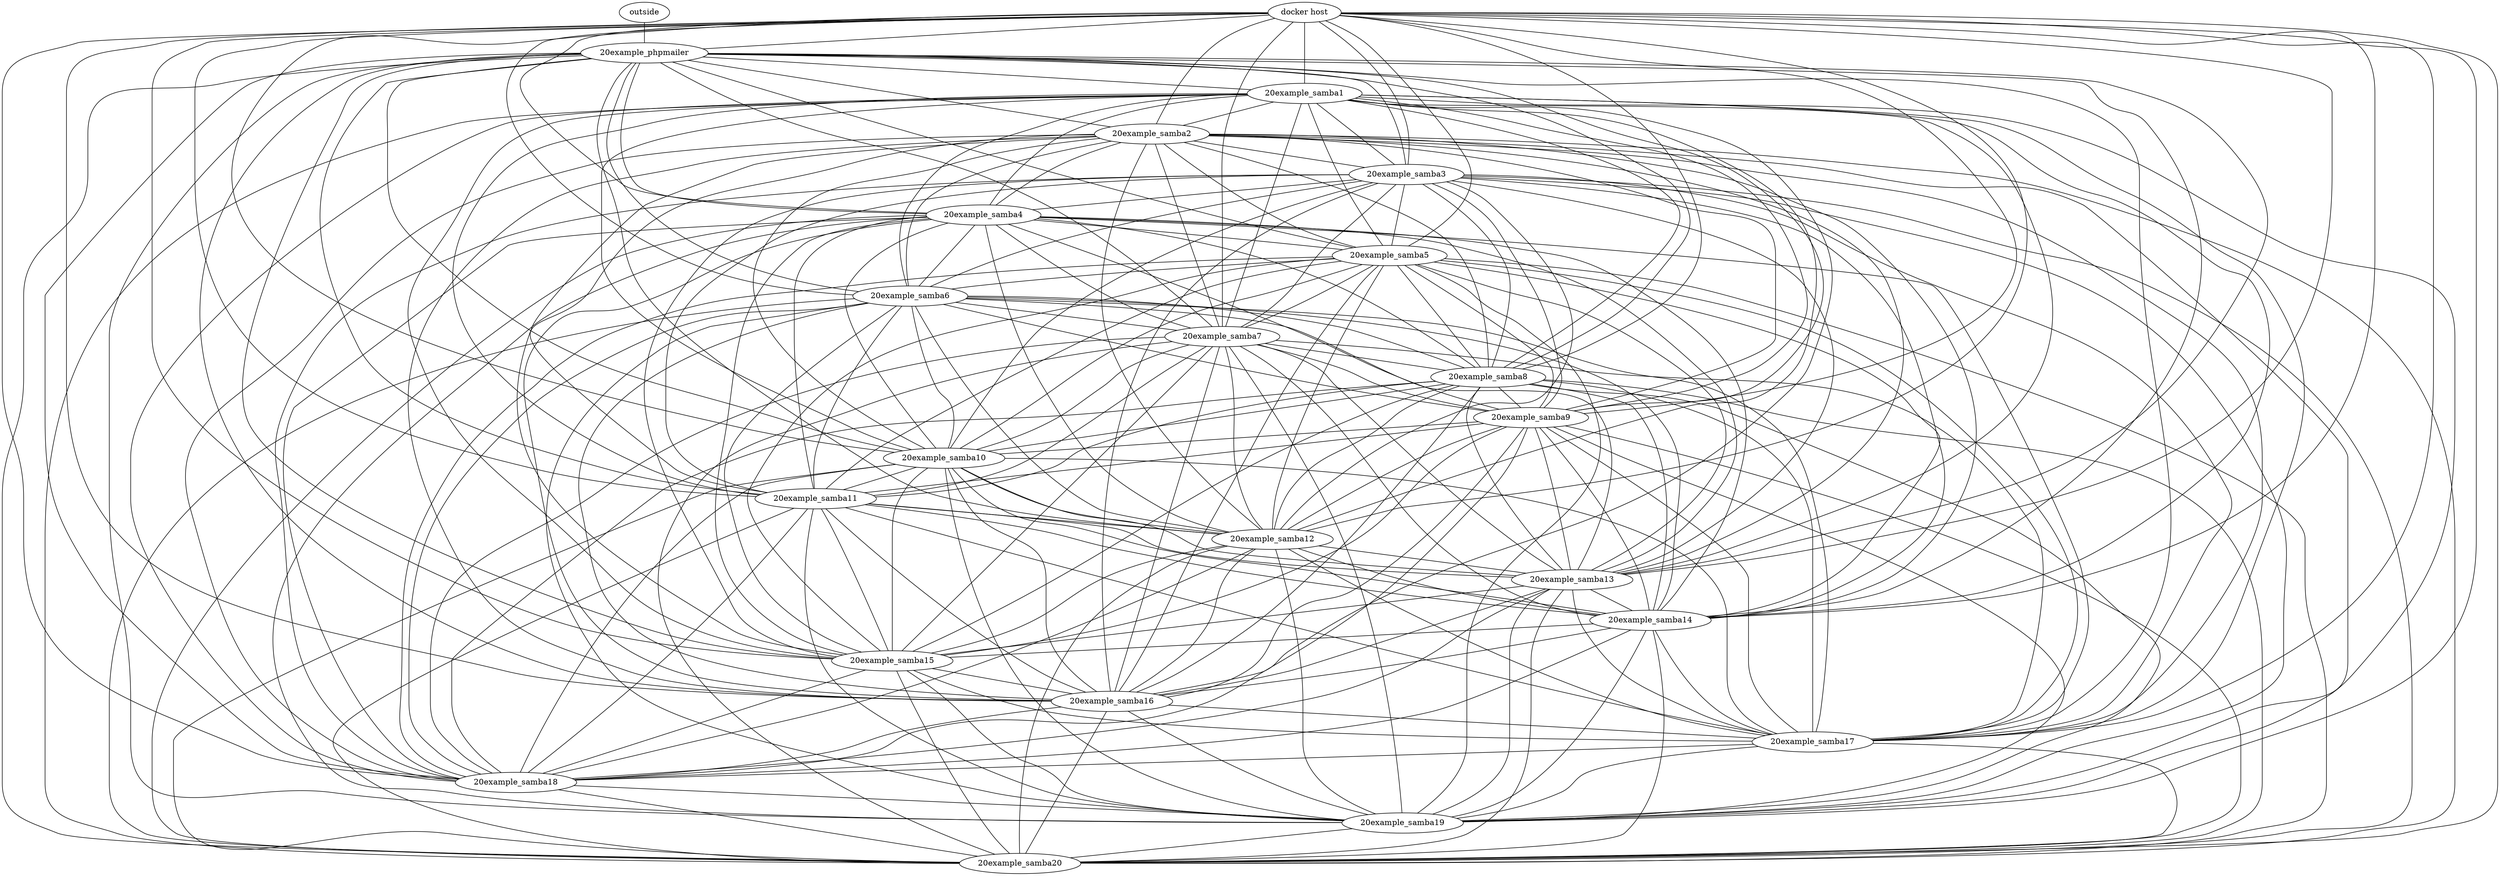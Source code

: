 // Topology Graph
graph {
	outside
	"docker host"
	"20example_phpmailer"
	"20example_samba1"
	"20example_samba2"
	"20example_samba3"
	"20example_samba4"
	"20example_samba5"
	"20example_samba6"
	"20example_samba7"
	"20example_samba8"
	"20example_samba9"
	"20example_samba10"
	"20example_samba11"
	"20example_samba12"
	"20example_samba13"
	"20example_samba14"
	"20example_samba15"
	"20example_samba16"
	"20example_samba17"
	"20example_samba18"
	"20example_samba19"
	"20example_samba20"
	outside -- "20example_phpmailer" [contstraint=false]
	"docker host" -- "20example_phpmailer" [contstraint=false]
	"docker host" -- "20example_samba1" [contstraint=false]
	"docker host" -- "20example_samba2" [contstraint=false]
	"docker host" -- "20example_samba3" [contstraint=false]
	"docker host" -- "20example_samba4" [contstraint=false]
	"docker host" -- "20example_samba5" [contstraint=false]
	"docker host" -- "20example_samba6" [contstraint=false]
	"docker host" -- "20example_samba7" [contstraint=false]
	"docker host" -- "20example_samba8" [contstraint=false]
	"docker host" -- "20example_samba9" [contstraint=false]
	"docker host" -- "20example_samba10" [contstraint=false]
	"docker host" -- "20example_samba11" [contstraint=false]
	"docker host" -- "20example_samba12" [contstraint=false]
	"docker host" -- "20example_samba13" [contstraint=false]
	"docker host" -- "20example_samba14" [contstraint=false]
	"docker host" -- "20example_samba15" [contstraint=false]
	"docker host" -- "20example_samba16" [contstraint=false]
	"docker host" -- "20example_samba17" [contstraint=false]
	"docker host" -- "20example_samba18" [contstraint=false]
	"docker host" -- "20example_samba19" [contstraint=false]
	"docker host" -- "20example_samba20" [contstraint=false]
	"20example_phpmailer" -- "20example_samba1" [contstraint=false]
	"20example_phpmailer" -- "20example_samba2" [contstraint=false]
	"20example_phpmailer" -- "20example_samba3" [contstraint=false]
	"20example_phpmailer" -- "20example_samba4" [contstraint=false]
	"20example_phpmailer" -- "20example_samba5" [contstraint=false]
	"20example_phpmailer" -- "20example_samba6" [contstraint=false]
	"20example_phpmailer" -- "20example_samba7" [contstraint=false]
	"20example_phpmailer" -- "20example_samba8" [contstraint=false]
	"20example_phpmailer" -- "20example_samba9" [contstraint=false]
	"20example_phpmailer" -- "20example_samba10" [contstraint=false]
	"20example_phpmailer" -- "20example_samba11" [contstraint=false]
	"20example_phpmailer" -- "20example_samba12" [contstraint=false]
	"20example_phpmailer" -- "20example_samba13" [contstraint=false]
	"20example_phpmailer" -- "20example_samba14" [contstraint=false]
	"20example_phpmailer" -- "20example_samba15" [contstraint=false]
	"20example_phpmailer" -- "20example_samba16" [contstraint=false]
	"20example_phpmailer" -- "20example_samba17" [contstraint=false]
	"20example_phpmailer" -- "20example_samba18" [contstraint=false]
	"20example_phpmailer" -- "20example_samba19" [contstraint=false]
	"20example_phpmailer" -- "20example_samba20" [contstraint=false]
	"20example_samba1" -- "20example_samba2" [contstraint=false]
	"20example_samba1" -- "20example_samba3" [contstraint=false]
	"20example_samba1" -- "20example_samba4" [contstraint=false]
	"20example_samba1" -- "20example_samba5" [contstraint=false]
	"20example_samba1" -- "20example_samba6" [contstraint=false]
	"20example_samba1" -- "20example_samba7" [contstraint=false]
	"20example_samba1" -- "20example_samba8" [contstraint=false]
	"20example_samba1" -- "20example_samba9" [contstraint=false]
	"20example_samba1" -- "20example_samba10" [contstraint=false]
	"20example_samba1" -- "20example_samba11" [contstraint=false]
	"20example_samba1" -- "20example_samba12" [contstraint=false]
	"20example_samba1" -- "20example_samba13" [contstraint=false]
	"20example_samba1" -- "20example_samba14" [contstraint=false]
	"20example_samba1" -- "20example_samba15" [contstraint=false]
	"20example_samba1" -- "20example_samba16" [contstraint=false]
	"20example_samba1" -- "20example_samba17" [contstraint=false]
	"20example_samba1" -- "20example_samba18" [contstraint=false]
	"20example_samba1" -- "20example_samba19" [contstraint=false]
	"20example_samba1" -- "20example_samba20" [contstraint=false]
	"20example_samba2" -- "20example_samba3" [contstraint=false]
	"20example_samba2" -- "20example_samba4" [contstraint=false]
	"20example_samba2" -- "20example_samba5" [contstraint=false]
	"20example_samba2" -- "20example_samba6" [contstraint=false]
	"20example_samba2" -- "20example_samba7" [contstraint=false]
	"20example_samba2" -- "20example_samba8" [contstraint=false]
	"20example_samba2" -- "20example_samba9" [contstraint=false]
	"20example_samba2" -- "20example_samba10" [contstraint=false]
	"20example_samba2" -- "20example_samba11" [contstraint=false]
	"20example_samba2" -- "20example_samba12" [contstraint=false]
	"20example_samba2" -- "20example_samba13" [contstraint=false]
	"20example_samba2" -- "20example_samba14" [contstraint=false]
	"20example_samba2" -- "20example_samba15" [contstraint=false]
	"20example_samba2" -- "20example_samba16" [contstraint=false]
	"20example_samba2" -- "20example_samba17" [contstraint=false]
	"20example_samba2" -- "20example_samba18" [contstraint=false]
	"20example_samba2" -- "20example_samba19" [contstraint=false]
	"20example_samba2" -- "20example_samba20" [contstraint=false]
	"20example_samba3" -- "20example_samba4" [contstraint=false]
	"20example_samba3" -- "20example_samba5" [contstraint=false]
	"20example_samba3" -- "20example_samba6" [contstraint=false]
	"20example_samba3" -- "20example_samba7" [contstraint=false]
	"20example_samba3" -- "20example_samba8" [contstraint=false]
	"20example_samba3" -- "20example_samba9" [contstraint=false]
	"20example_samba3" -- "20example_samba10" [contstraint=false]
	"20example_samba3" -- "20example_samba11" [contstraint=false]
	"20example_samba3" -- "20example_samba12" [contstraint=false]
	"20example_samba3" -- "20example_samba13" [contstraint=false]
	"20example_samba3" -- "20example_samba14" [contstraint=false]
	"20example_samba3" -- "20example_samba15" [contstraint=false]
	"20example_samba3" -- "20example_samba16" [contstraint=false]
	"20example_samba3" -- "20example_samba17" [contstraint=false]
	"20example_samba3" -- "20example_samba18" [contstraint=false]
	"20example_samba3" -- "20example_samba19" [contstraint=false]
	"20example_samba3" -- "20example_samba20" [contstraint=false]
	"20example_samba4" -- "20example_samba5" [contstraint=false]
	"20example_samba4" -- "20example_samba6" [contstraint=false]
	"20example_samba4" -- "20example_samba7" [contstraint=false]
	"20example_samba4" -- "20example_samba8" [contstraint=false]
	"20example_samba4" -- "20example_samba9" [contstraint=false]
	"20example_samba4" -- "20example_samba10" [contstraint=false]
	"20example_samba4" -- "20example_samba11" [contstraint=false]
	"20example_samba4" -- "20example_samba12" [contstraint=false]
	"20example_samba4" -- "20example_samba13" [contstraint=false]
	"20example_samba4" -- "20example_samba14" [contstraint=false]
	"20example_samba4" -- "20example_samba15" [contstraint=false]
	"20example_samba4" -- "20example_samba16" [contstraint=false]
	"20example_samba4" -- "20example_samba17" [contstraint=false]
	"20example_samba4" -- "20example_samba18" [contstraint=false]
	"20example_samba4" -- "20example_samba19" [contstraint=false]
	"20example_samba4" -- "20example_samba20" [contstraint=false]
	"20example_samba5" -- "20example_samba6" [contstraint=false]
	"20example_samba5" -- "20example_samba7" [contstraint=false]
	"20example_samba5" -- "20example_samba8" [contstraint=false]
	"20example_samba5" -- "20example_samba9" [contstraint=false]
	"20example_samba5" -- "20example_samba10" [contstraint=false]
	"20example_samba5" -- "20example_samba11" [contstraint=false]
	"20example_samba5" -- "20example_samba12" [contstraint=false]
	"20example_samba5" -- "20example_samba13" [contstraint=false]
	"20example_samba5" -- "20example_samba14" [contstraint=false]
	"20example_samba5" -- "20example_samba15" [contstraint=false]
	"20example_samba5" -- "20example_samba16" [contstraint=false]
	"20example_samba5" -- "20example_samba17" [contstraint=false]
	"20example_samba5" -- "20example_samba18" [contstraint=false]
	"20example_samba5" -- "20example_samba19" [contstraint=false]
	"20example_samba5" -- "20example_samba20" [contstraint=false]
	"20example_samba6" -- "20example_samba7" [contstraint=false]
	"20example_samba6" -- "20example_samba8" [contstraint=false]
	"20example_samba6" -- "20example_samba9" [contstraint=false]
	"20example_samba6" -- "20example_samba10" [contstraint=false]
	"20example_samba6" -- "20example_samba11" [contstraint=false]
	"20example_samba6" -- "20example_samba12" [contstraint=false]
	"20example_samba6" -- "20example_samba13" [contstraint=false]
	"20example_samba6" -- "20example_samba14" [contstraint=false]
	"20example_samba6" -- "20example_samba15" [contstraint=false]
	"20example_samba6" -- "20example_samba16" [contstraint=false]
	"20example_samba6" -- "20example_samba17" [contstraint=false]
	"20example_samba6" -- "20example_samba18" [contstraint=false]
	"20example_samba6" -- "20example_samba19" [contstraint=false]
	"20example_samba6" -- "20example_samba20" [contstraint=false]
	"20example_samba7" -- "20example_samba8" [contstraint=false]
	"20example_samba7" -- "20example_samba9" [contstraint=false]
	"20example_samba7" -- "20example_samba10" [contstraint=false]
	"20example_samba7" -- "20example_samba11" [contstraint=false]
	"20example_samba7" -- "20example_samba12" [contstraint=false]
	"20example_samba7" -- "20example_samba13" [contstraint=false]
	"20example_samba7" -- "20example_samba14" [contstraint=false]
	"20example_samba7" -- "20example_samba15" [contstraint=false]
	"20example_samba7" -- "20example_samba16" [contstraint=false]
	"20example_samba7" -- "20example_samba17" [contstraint=false]
	"20example_samba7" -- "20example_samba18" [contstraint=false]
	"20example_samba7" -- "20example_samba19" [contstraint=false]
	"20example_samba7" -- "20example_samba20" [contstraint=false]
	"20example_samba8" -- "20example_samba9" [contstraint=false]
	"20example_samba8" -- "20example_samba10" [contstraint=false]
	"20example_samba8" -- "20example_samba11" [contstraint=false]
	"20example_samba8" -- "20example_samba12" [contstraint=false]
	"20example_samba8" -- "20example_samba13" [contstraint=false]
	"20example_samba8" -- "20example_samba14" [contstraint=false]
	"20example_samba8" -- "20example_samba15" [contstraint=false]
	"20example_samba8" -- "20example_samba16" [contstraint=false]
	"20example_samba8" -- "20example_samba17" [contstraint=false]
	"20example_samba8" -- "20example_samba18" [contstraint=false]
	"20example_samba8" -- "20example_samba19" [contstraint=false]
	"20example_samba8" -- "20example_samba20" [contstraint=false]
	"20example_samba9" -- "20example_samba10" [contstraint=false]
	"20example_samba9" -- "20example_samba11" [contstraint=false]
	"20example_samba9" -- "20example_samba12" [contstraint=false]
	"20example_samba9" -- "20example_samba13" [contstraint=false]
	"20example_samba9" -- "20example_samba14" [contstraint=false]
	"20example_samba9" -- "20example_samba15" [contstraint=false]
	"20example_samba9" -- "20example_samba16" [contstraint=false]
	"20example_samba9" -- "20example_samba17" [contstraint=false]
	"20example_samba9" -- "20example_samba18" [contstraint=false]
	"20example_samba9" -- "20example_samba19" [contstraint=false]
	"20example_samba9" -- "20example_samba20" [contstraint=false]
	"20example_samba10" -- "20example_samba11" [contstraint=false]
	"20example_samba10" -- "20example_samba12" [contstraint=false]
	"20example_samba10" -- "20example_samba13" [contstraint=false]
	"20example_samba10" -- "20example_samba14" [contstraint=false]
	"20example_samba10" -- "20example_samba15" [contstraint=false]
	"20example_samba10" -- "20example_samba16" [contstraint=false]
	"20example_samba10" -- "20example_samba17" [contstraint=false]
	"20example_samba10" -- "20example_samba18" [contstraint=false]
	"20example_samba10" -- "20example_samba19" [contstraint=false]
	"20example_samba10" -- "20example_samba20" [contstraint=false]
	"20example_samba11" -- "20example_samba12" [contstraint=false]
	"20example_samba11" -- "20example_samba13" [contstraint=false]
	"20example_samba11" -- "20example_samba14" [contstraint=false]
	"20example_samba11" -- "20example_samba15" [contstraint=false]
	"20example_samba11" -- "20example_samba16" [contstraint=false]
	"20example_samba11" -- "20example_samba17" [contstraint=false]
	"20example_samba11" -- "20example_samba18" [contstraint=false]
	"20example_samba11" -- "20example_samba19" [contstraint=false]
	"20example_samba11" -- "20example_samba20" [contstraint=false]
	"20example_samba12" -- "20example_samba13" [contstraint=false]
	"20example_samba12" -- "20example_samba14" [contstraint=false]
	"20example_samba12" -- "20example_samba15" [contstraint=false]
	"20example_samba12" -- "20example_samba16" [contstraint=false]
	"20example_samba12" -- "20example_samba17" [contstraint=false]
	"20example_samba12" -- "20example_samba18" [contstraint=false]
	"20example_samba12" -- "20example_samba19" [contstraint=false]
	"20example_samba12" -- "20example_samba20" [contstraint=false]
	"20example_samba13" -- "20example_samba14" [contstraint=false]
	"20example_samba13" -- "20example_samba15" [contstraint=false]
	"20example_samba13" -- "20example_samba16" [contstraint=false]
	"20example_samba13" -- "20example_samba17" [contstraint=false]
	"20example_samba13" -- "20example_samba18" [contstraint=false]
	"20example_samba13" -- "20example_samba19" [contstraint=false]
	"20example_samba13" -- "20example_samba20" [contstraint=false]
	"20example_samba14" -- "20example_samba15" [contstraint=false]
	"20example_samba14" -- "20example_samba16" [contstraint=false]
	"20example_samba14" -- "20example_samba17" [contstraint=false]
	"20example_samba14" -- "20example_samba18" [contstraint=false]
	"20example_samba14" -- "20example_samba19" [contstraint=false]
	"20example_samba14" -- "20example_samba20" [contstraint=false]
	"20example_samba15" -- "20example_samba16" [contstraint=false]
	"20example_samba15" -- "20example_samba17" [contstraint=false]
	"20example_samba15" -- "20example_samba18" [contstraint=false]
	"20example_samba15" -- "20example_samba19" [contstraint=false]
	"20example_samba15" -- "20example_samba20" [contstraint=false]
	"20example_samba16" -- "20example_samba17" [contstraint=false]
	"20example_samba16" -- "20example_samba18" [contstraint=false]
	"20example_samba16" -- "20example_samba19" [contstraint=false]
	"20example_samba16" -- "20example_samba20" [contstraint=false]
	"20example_samba17" -- "20example_samba18" [contstraint=false]
	"20example_samba17" -- "20example_samba19" [contstraint=false]
	"20example_samba17" -- "20example_samba20" [contstraint=false]
	"20example_samba18" -- "20example_samba19" [contstraint=false]
	"20example_samba18" -- "20example_samba20" [contstraint=false]
	"20example_samba19" -- "20example_samba20" [contstraint=false]
}
